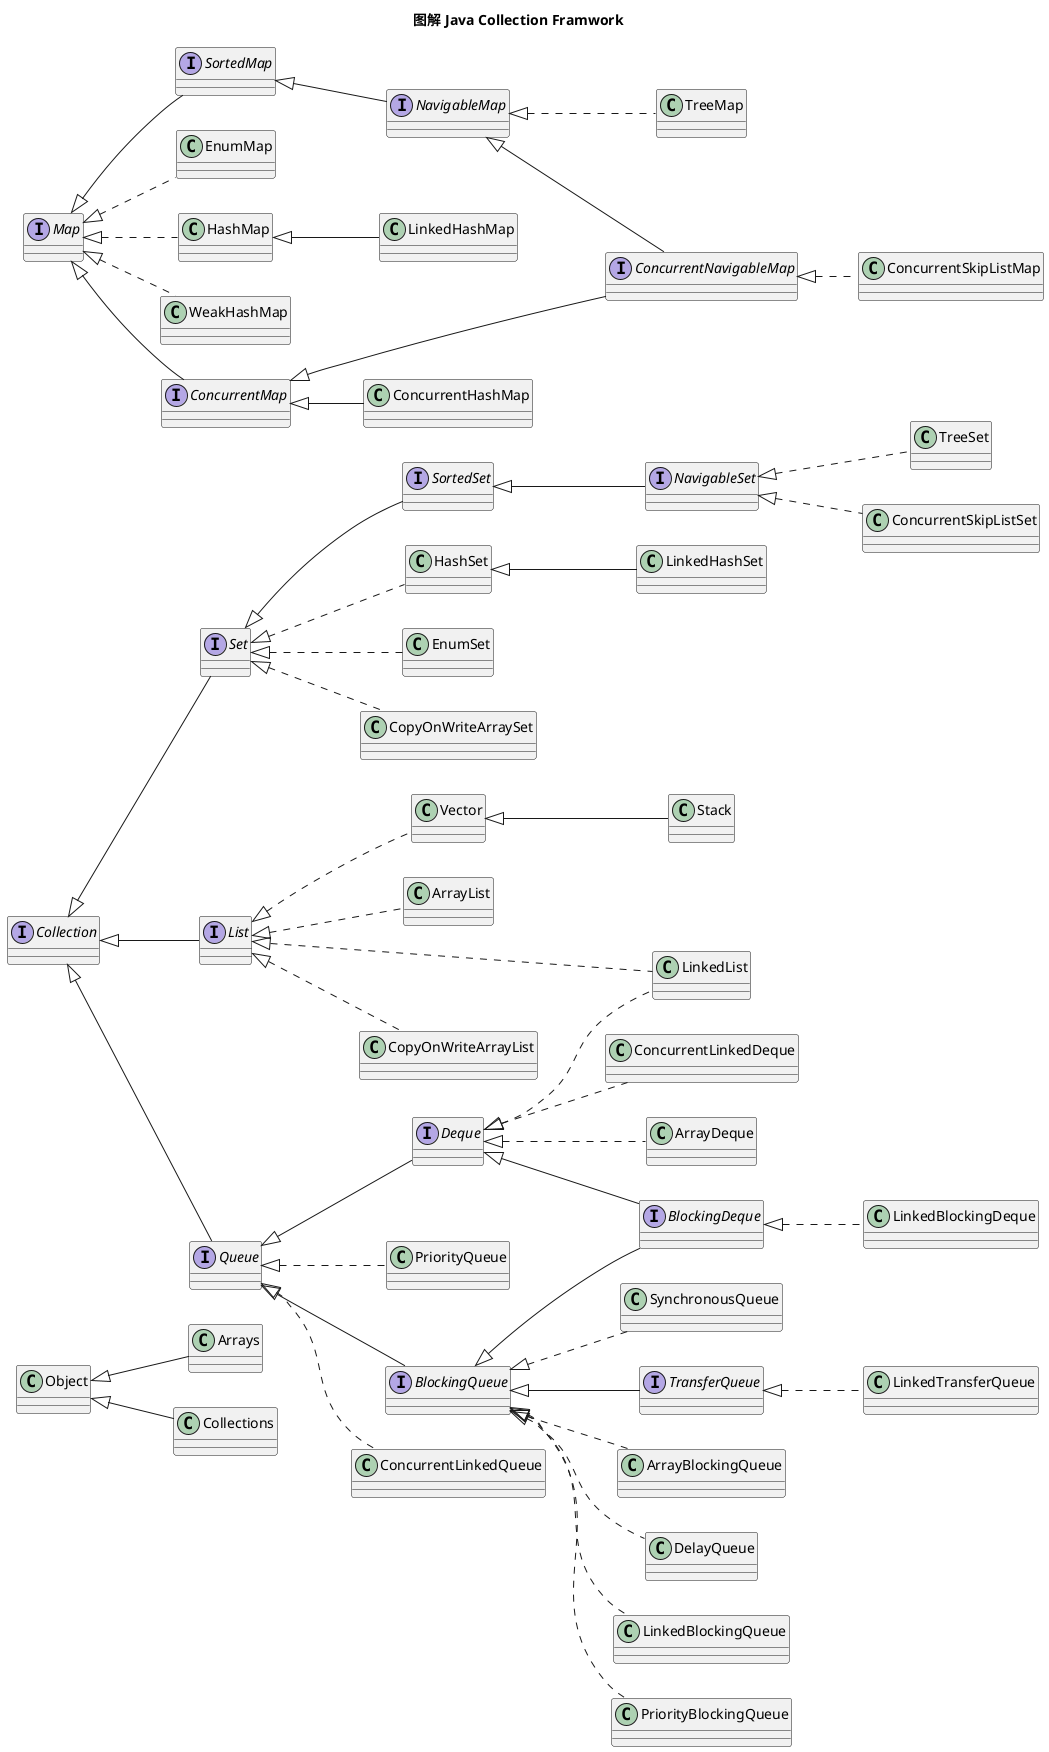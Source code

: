 @startuml

title 图解 Java Collection Framwork

left to right direction

' java.util
' tool class

class Object
class Arrays
class Collections

Object <|-- Arrays
Object <|-- Collections

' interface hierarchy tree

interface Collection
interface Set
    interface SortedSet
        interface NavigableSet
interface List
interface Queue
    interface Deque
interface Map
    interface SortedMap
        interface NavigableMap

Collection <|-- Queue
Queue <|-- Deque

Collection <|-- Set
Set <|-- SortedSet
SortedSet <|-- NavigableSet

Collection <|-- List

Map <|-- SortedMap
SortedMap <|-- NavigableMap

' impl class

class LinkedList
class ArrayList
class Vector
    class Stack
class PriorityQueue
class HashSet
    class LinkedHashSet
class TreeSet
class ArrayDeque
class EnumSet

class EnumMap
class HashMap
    class LinkedHashMap
class TreeMap
class WeakHashMap


List <|.. LinkedList
List <|.. ArrayList
List <|.. Vector
Vector <|-- Stack

Queue <|.. PriorityQueue
Deque <|.. LinkedList

Set <|.. EnumSet
Set <|.. HashSet
HashSet <|-- LinkedHashSet
NavigableSet <|.. TreeSet

Deque <|.. ArrayDeque


Map <|.. EnumMap
Map <|.. HashMap
HashMap <|-- LinkedHashMap
NavigableMap <|.. TreeMap
Map <|.. WeakHashMap


' java.util.concurrent package

' interface hierarchy tree

interface BlockingQueue
    interface BlockingDeque
    interface TransferQueue

interface ConcurrentMap
    interface ConcurrentNavigableMap

Queue <|-- BlockingQueue
BlockingQueue <|-- BlockingDeque
Deque <|-- BlockingDeque

BlockingQueue <|-- TransferQueue

Map <|-- ConcurrentMap
ConcurrentMap <|-- ConcurrentNavigableMap
NavigableMap <|-- ConcurrentNavigableMap

' impl class

class ArrayBlockingQueue
class ConcurrentLinkedQueue
class DelayQueue
class LinkedBlockingDeque
class LinkedBlockingQueue
class LinkedTransferQueue
class PriorityBlockingQueue
class SynchronousQueue

class ConcurrentSkipListSet
class CopyOnWriteArraySet

class CopyOnWriteArrayList

class ConcurrentLinkedDeque

class ConcurrentHashMap
class ConcurrentSkipListMap

BlockingQueue <|.. ArrayBlockingQueue
Queue <|.. ConcurrentLinkedQueue
BlockingQueue <|.. DelayQueue
BlockingDeque <|.. LinkedBlockingDeque
BlockingQueue <|.. LinkedBlockingQueue
TransferQueue <|.. LinkedTransferQueue
BlockingQueue <|.. PriorityBlockingQueue
BlockingQueue <|.. SynchronousQueue

NavigableSet <|.. ConcurrentSkipListSet
Set <|.. CopyOnWriteArraySet

Deque <|.. ConcurrentLinkedDeque


ConcurrentMap <|-- ConcurrentHashMap
ConcurrentNavigableMap <|.. ConcurrentSkipListMap

List <|.. CopyOnWriteArrayList

@enduml
